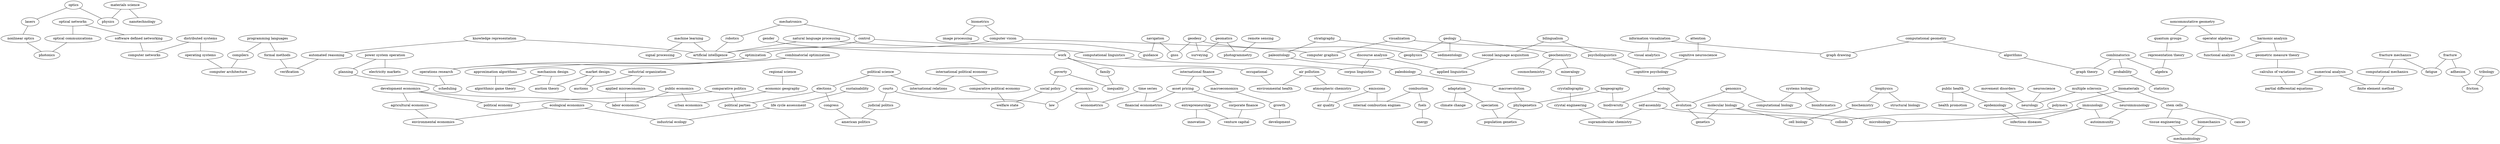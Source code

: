 strict graph "" {
	node [label="\N"];
	1024	[id=1024,
		label="optical networks",
		level=2,
		pos="-5451.674734375711,7258.943054238229",
		weight=0];
	3821	[id=3821,
		label="optical communications",
		level=2,
		pos="-4825.897613391371,7347.37157729958",
		weight=0];
	1024 -- 3821	[level=2];
	243	[id=243,
		label="software defined networking",
		level=2,
		pos="-6082.544621654033,7053.945631838479",
		weight=0];
	1024 -- 243	[level=2];
	1	[id=1,
		label="noncommutative geometry",
		level=2,
		pos="-1272.336509589205,7760.165755290073",
		weight=0];
	133	[id=133,
		label="quantum groups",
		level=2,
		pos="-1771.891784532853,7365.711358385288",
		weight=0];
	1 -- 133	[level=2];
	3984	[id=3984,
		label="operator algebras",
		level=2,
		pos="-543.2879152267814,7962.216043715287",
		weight=0];
	1 -- 3984	[level=2];
	1031	[id=1031,
		label=entrepreneurship,
		level=2,
		pos="-11873.024510146412,-3638.4452403891905",
		weight=0];
	1153	[id=1153,
		label=innovation,
		level=2,
		pos="-12134.849808672981,-4342.068312650727",
		weight=0];
	1031 -- 1153	[level=2];
	1984	[id=1984,
		label="venture capital",
		level=2,
		pos="-11082.54295085649,-3790.747582162146",
		weight=0];
	1031 -- 1984	[level=2];
	4615	[id=4615,
		label=immunology,
		level=2,
		pos="8020.73651997288,-92.63455163045258",
		weight=0];
	2203	[id=2203,
		label=microbiology,
		level=2,
		pos="7466.897753585333,403.80309592386305",
		weight=0];
	4615 -- 2203	[level=2];
	2321	[id=2321,
		label="infectious diseases",
		level=2,
		pos="8138.697008892109,-914.1394133263736",
		weight=0];
	4615 -- 2321	[level=2];
	4566	[id=4566,
		label=autoimmunity,
		level=2,
		pos="7990.219691841976,-692.8981049026964",
		weight=0];
	4615 -- 4566	[level=2];
	1033	[id=1033,
		label="public health",
		level=2,
		pos="9303.377779496888,-1967.5292282652417",
		weight=0];
	4775	[id=4775,
		label=epidemiology,
		level=2,
		pos="8798.082580606086,-1587.0538645674344",
		weight=0];
	1033 -- 4775	[level=2];
	1281	[id=1281,
		label="health promotion",
		level=2,
		pos="9955.53016907219,-2026.8292110106825",
		weight=0];
	1033 -- 1281	[level=2];
	3082	[id=3082,
		label=poverty,
		level=1,
		pos="-5824.8828443843095,-6928.313817482523",
		weight=0];
	1626	[id=1626,
		label="social policy",
		level=1,
		pos="-5742.756749200288,-6392.805887314959",
		weight=0];
	3082 -- 1626	[level=1];
	3796	[id=3796,
		label=inequality,
		level=1,
		pos="-6479.727141496565,-6705.902827006777",
		weight=0];
	3082 -- 3796	[level=1];
	3594	[id=3594,
		label="development economics",
		level=1,
		pos="-5159.879929822398,-2753.2953300237687",
		weight=0];
	1556	[id=1556,
		label="agricultural economics",
		level=2,
		pos="-5277.784505546486,-3487.229951943766",
		weight=0];
	3594 -- 1556	[level=2];
	3868	[id=3868,
		label="political economy",
		level=1,
		pos="-5823.94357807306,-2701.141042081803",
		weight=0];
	3594 -- 3868	[level=1];
	3997	[id=3997,
		label="labor economics",
		level=1,
		pos="-4655.4810564774,-2862.6623995799664",
		weight=0];
	3594 -- 3997	[level=1];
	3084	[id=3084,
		label=stratigraphy,
		level=1,
		pos="1041.0201707905405,-2247.7887344957894",
		weight=0];
	1631	[id=1631,
		label=paleontology,
		level=1,
		pos="1985.4472169203696,-1960.4306124217317",
		weight=0];
	3084 -- 1631	[level=1];
	1520	[id=1520,
		label=sedimentology,
		level=1,
		pos="427.7475501182418,-2725.9980454505335",
		weight=0];
	3084 -- 1520	[level=1];
	2067	[id=2067,
		label="comparative politics",
		level=1,
		pos="-6261.244230989432,-2980.915095018214",
		weight=0];
	2833	[id=2833,
		label="political parties",
		level=1,
		pos="-6213.475714561201,-3723.612198741823",
		weight=0];
	2067 -- 2833	[level=1];
	2067 -- 3868	[level=1];
	4358	[id=4358,
		label="environmental economics",
		level=2,
		pos="-4875.174331838194,-4022.2881220231848",
		weight=0];
	1556 -- 4358	[level=2];
	2068	[id=2068,
		label=neuroscience,
		level=2,
		pos="9588.049445007093,-3501.9990374853655",
		weight=0];
	804	[id=804,
		label=neurology,
		level=2,
		pos="9269.555071194352,-4092.389071214575",
		weight=0];
	2068 -- 804	[level=2];
	3604	[id=3604,
		label=courts,
		level=2,
		pos="-8186.816176246927,-3254.4538980224233",
		weight=0];
	1420	[id=1420,
		label=law,
		level=2,
		pos="-8150.925961016006,-3847.203759862796",
		weight=0];
	3604 -- 1420	[level=2];
	909	[id=909,
		label="judicial politics",
		level=2,
		pos="-7786.192232420609,-2988.4095476369284",
		weight=0];
	3604 -- 909	[level=2];
	3613	[id=3613,
		label=gender,
		level=2,
		pos="-8180.549833161715,-7151.519842941876",
		weight=0];
	3695	[id=3695,
		label=work,
		level=2,
		pos="-7336.886113150142,-7151.310011747268",
		weight=0];
	3613 -- 3695	[level=2];
	3104	[id=3104,
		label="industrial organization",
		level=1,
		pos="-3976.4522450523295,-2565.2267308272903",
		weight=0];
	4188	[id=4188,
		label=auctions,
		level=1,
		pos="-4223.5435924322155,-1938.9668117993385",
		weight=0];
	3104 -- 4188	[level=1];
	2453	[id=2453,
		label="applied microeconomics",
		level=1,
		pos="-4564.062678464804,-2488.2280547356486",
		weight=0];
	3104 -- 2453	[level=1];
	1060	[id=1060,
		label=mechatronics,
		level=1,
		pos="-2944.4485376768716,-903.164277440106",
		weight=0];
	3195	[id=3195,
		label=robotics,
		level=1,
		pos="-2482.1150230793082,-294.35449483269196",
		weight=0];
	1060 -- 3195	[level=1];
	3756	[id=3756,
		label=control,
		level=1,
		pos="-2804.030376341181,-1326.436463555587",
		weight=0];
	1060 -- 3756	[level=1];
	4644	[id=4644,
		label="knowledge representation",
		level=1,
		pos="-3441.578797603291,970.2276011393969",
		weight=0];
	3582	[id=3582,
		label="automated reasoning",
		level=1,
		pos="-4215.040240110292,1453.844639826097",
		weight=0];
	4644 -- 3582	[level=1];
	3970	[id=3970,
		label="artificial intelligence",
		level=1,
		pos="-2428.5616851570085,683.2055819197957",
		weight=0];
	4644 -- 3970	[level=1];
	1062	[id=1062,
		label="harmonic analysis",
		level=2,
		pos="-281.8022692464015,9267.264235060948",
		weight=0];
	2772	[id=2772,
		label="geometric measure theory",
		level=2,
		pos="-586.4495971508363,9671.162704892975",
		weight=0];
	1062 -- 2772	[level=2];
	4072	[id=4072,
		label="functional analysis",
		level=2,
		pos="-276.8889577682458,8578.921660372978",
		weight=0];
	1062 -- 4072	[level=2];
	4648	[id=4648,
		label=adaptation,
		level=2,
		pos="4171.898685901951,-1829.7709589952642",
		weight=0];
	3120	[id=3120,
		label="climate change",
		level=2,
		pos="3651.6495408290803,-2216.7217412183036",
		weight=0];
	4648 -- 3120	[level=2];
	4376	[id=4376,
		label=speciation,
		level=2,
		pos="4124.903327636306,-1326.7702647407834",
		weight=0];
	4648 -- 4376	[level=2];
	4652	[id=4652,
		label="self-assembly",
		level=2,
		pos="1579.339089497579,-6666.406473523435",
		weight=0];
	4508	[id=4508,
		label="supramolecular chemistry",
		level=2,
		pos="912.800109151947,-7079.437228788081",
		weight=0];
	4652 -- 4508	[level=2];
	3520	[id=3520,
		label=colloids,
		level=2,
		pos="2375.7609692677966,-6880.675648408375",
		weight=0];
	4652 -- 3520	[level=2];
	558	[id=558,
		label="market design",
		level=1,
		pos="-3877.034598773116,-1849.381126390423",
		weight=0];
	558 -- 4188	[level=1];
	2533	[id=2533,
		label="auction theory",
		level=1,
		pos="-3880.5497202973115,-2421.9282471847478",
		weight=0];
	558 -- 2533	[level=1];
	1587	[id=1587,
		label=attention,
		level=2,
		pos="2331.6623224041473,6231.797212871569",
		weight=0];
	174	[id=174,
		label="cognitive neuroscience",
		level=2,
		pos="1929.8836817169104,5671.187670850003",
		weight=0];
	1587 -- 174	[level=2];
	4664	[id=4664,
		label=bilingualism,
		level=2,
		pos="839.4928971787837,4333.259678692613",
		weight=0];
	1849	[id=1849,
		label="second language acquisition",
		level=2,
		pos="603.5829190228892,3789.931863372116",
		weight=0];
	4664 -- 1849	[level=2];
	2923	[id=2923,
		label=psycholinguistics,
		level=2,
		pos="1293.2225771994933,4968.878777879206",
		weight=0];
	4664 -- 2923	[level=2];
	3130	[id=3130,
		label="materials science",
		level=2,
		pos="-7297.814127203651,10440.039680355394",
		weight=0];
	3895	[id=3895,
		label=physics,
		level=2,
		pos="-6943.28160400376,9831.853526198882",
		weight=0];
	3130 -- 3895	[level=2];
	2031	[id=2031,
		label=nanotechnology,
		level=2,
		pos="-7802.128808731524,10212.76242090412",
		weight=0];
	3130 -- 2031	[level=2];
	2109	[id=2109,
		label="political science",
		level=1,
		pos="-6126.777110589484,-5027.879719952552",
		weight=0];
	746	[id=746,
		label="international relations",
		level=1,
		pos="-6849.366334882063,-5038.681982096749",
		weight=0];
	2109 -- 746	[level=1];
	4337	[id=4337,
		label=elections,
		level=1,
		pos="-6306.654178489837,-4336.070336254272",
		weight=0];
	2109 -- 4337	[level=1];
	3646	[id=3646,
		label=biomaterials,
		level=2,
		pos="4121.968994617709,-7355.62437283594",
		weight=0];
	4190	[id=4190,
		label="stem cells",
		level=2,
		pos="5106.640399742254,-7217.863057492835",
		weight=0];
	3646 -- 4190	[level=2];
	1289	[id=1289,
		label=polymers,
		level=2,
		pos="3298.6372433685046,-7040.1471440136165",
		weight=0];
	3646 -- 1289	[level=2];
	2111	[id=2111,
		label="international finance",
		level=2,
		pos="-10441.89005529617,-2713.9016539652866",
		weight=0];
	2757	[id=2757,
		label=macroeconomics,
		level=2,
		pos="-10831.67896089372,-2045.0210571540854",
		weight=0];
	2111 -- 2757	[level=2];
	2272	[id=2272,
		label="asset pricing",
		level=2,
		pos="-9946.39968681676,-3160.880063851961",
		weight=0];
	2111 -- 2272	[level=2];
	64	[id=64,
		label="distributed systems",
		level=2,
		pos="-5688.047430605504,5651.654882749309",
		weight=0];
	576	[id=576,
		label="operating systems",
		level=1,
		pos="-5859.90436434628,4822.94160423613",
		weight=0];
	64 -- 576	[level=2];
	937	[id=937,
		label="computer networks",
		level=2,
		pos="-6038.53700669708,6329.599170337102",
		weight=0];
	64 -- 937	[level=2];
	1466	[id=1466,
		label="computer architecture",
		level=1,
		pos="-5410.468202767326,4330.23165116317",
		weight=0];
	576 -- 1466	[level=1];
	3648	[id=3648,
		label="multiple sclerosis",
		level=2,
		pos="8660.13063185205,-2999.6729199188703",
		weight=0];
	3264	[id=3264,
		label=neuroimmunology,
		level=2,
		pos="8281.992219729445,-1698.5744685276995",
		weight=0];
	3648 -- 3264	[level=2];
	3648 -- 804	[level=2];
	74	[id=74,
		label=optics,
		level=2,
		pos="-6494.121732172142,9312.908053283305",
		weight=0];
	604	[id=604,
		label=lasers,
		level=2,
		pos="-5893.217662369134,8714.008523468474",
		weight=0];
	74 -- 604	[level=2];
	74 -- 3895	[level=2];
	83	[id=83,
		label="molecular biology",
		level=2,
		pos="6968.504147673692,1051.6962426287032",
		weight=0];
	83 -- 2203	[level=2];
	4513	[id=4513,
		label="cell biology",
		level=2,
		pos="7149.255074518709,1952.3175244715212",
		weight=0];
	83 -- 4513	[level=2];
	933	[id=933,
		label=genetics,
		level=2,
		pos="6144.645816710619,547.1491959242206",
		weight=0];
	83 -- 933	[level=2];
	1113	[id=1113,
		label=fracture,
		level=2,
		pos="529.4280206563521,12301.080907448451",
		weight=0];
	4702	[id=4702,
		label=adhesion,
		level=2,
		pos="1091.2422927796927,12248.471170041379",
		weight=0];
	1113 -- 4702	[level=2];
	254	[id=254,
		label=fatigue,
		level=2,
		pos="174.2921111116241,11931.044795959908",
		weight=0];
	1113 -- 254	[level=2];
	206	[id=206,
		label="welfare state",
		level=1,
		pos="-6222.191531218724,-6011.486878743776",
		weight=0];
	1626 -- 206	[level=1];
	3163	[id=3163,
		label=economics,
		level=2,
		pos="-8563.395922038304,-3934.923599165678",
		weight=0];
	4467	[id=4467,
		label=econometrics,
		level=2,
		pos="-8863.723384226942,-4172.4335799746",
		weight=0];
	3163 -- 4467	[level=2];
	3163 -- 1420	[level=2];
	1774	[id=1774,
		label="nonlinear optics",
		level=2,
		pos="-5205.712074618848,8516.709805023464",
		weight=0];
	604 -- 1774	[level=2];
	3675	[id=3675,
		label="fracture mechanics",
		level=2,
		pos="290.21733597446087,11442.98360035566",
		weight=0];
	3819	[id=3819,
		label="computational mechanics",
		level=2,
		pos="552.4060635777561,10757.188653929074",
		weight=0];
	3675 -- 3819	[level=2];
	3675 -- 254	[level=2];
	4186	[id=4186,
		label="power system operation",
		level=2,
		pos="-2305.6953388144466,-4682.549859291771",
		weight=0];
	3201	[id=3201,
		label="electricity markets",
		level=2,
		pos="-2180.7076929499262,-5463.764183255696",
		weight=0];
	4186 -- 3201	[level=2];
	3324	[id=3324,
		label=planning,
		level=2,
		pos="-2377.9368311562157,-3936.5516551185783",
		weight=0];
	4186 -- 3324	[level=2];
	1119	[id=1119,
		label="international political economy",
		level=1,
		pos="-6821.474276038169,-5492.902644186147",
		weight=0];
	2667	[id=2667,
		label="comparative political economy",
		level=1,
		pos="-6342.8967950123,-5605.462962188469",
		weight=0];
	1119 -- 2667	[level=1];
	1119 -- 746	[level=1];
	2163	[id=2163,
		label=paleobiology,
		level=1,
		pos="2511.713016032303,-1699.714527318164",
		weight=0];
	1631 -- 2163	[level=1];
	2146	[id=2146,
		label=sustainability,
		level=2,
		pos="-4339.2666031456365,-6042.106200519655",
		weight=0];
	1768	[id=1768,
		label="life cycle assessment",
		level=2,
		pos="-4695.56041260964,-5563.092255378818",
		weight=0];
	2146 -- 1768	[level=2];
	2387	[id=2387,
		label="tissue engineering",
		level=2,
		pos="5852.520184541507,-7528.054642995401",
		weight=0];
	4190 -- 2387	[level=2];
	2467	[id=2467,
		label=cancer,
		level=2,
		pos="5689.62874192779,-6492.65854012929",
		weight=0];
	4190 -- 2467	[level=2];
	362	[id=362,
		label=friction,
		level=2,
		pos="1637.8742289785205,12359.910008090848",
		weight=0];
	4702 -- 362	[level=2];
	1462	[id=1462,
		label=verification,
		level=1,
		pos="-4897.402003430819,1903.1384400708268",
		weight=0];
	3582 -- 1462	[level=1];
	1639	[id=1639,
		label=biogeography,
		level=2,
		pos="3650.0901683429865,60.39038309293796",
		weight=0];
	1796	[id=1796,
		label=biodiversity,
		level=2,
		pos="4275.694645167691,430.0599736441373",
		weight=0];
	1639 -- 1796	[level=2];
	1937	[id=1937,
		label=phylogenetics,
		level=1,
		pos="3154.9759189783226,-382.7546962364652",
		weight=0];
	1639 -- 1937	[level=2];
	2665	[id=2665,
		label=biophysics,
		level=2,
		pos="7537.303239395344,3404.900560483499",
		weight=0];
	2715	[id=2715,
		label=biochemistry,
		level=2,
		pos="7299.10789061717,2595.308849505292",
		weight=0];
	2665 -- 2715	[level=2];
	1306	[id=1306,
		label="structural biology",
		level=2,
		pos="8244.457127826521,3846.0111592572553",
		weight=0];
	2665 -- 1306	[level=2];
	2155	[id=2155,
		label=geology,
		level=1,
		pos="-238.25782308883515,-3148.850778709472",
		weight=0];
	2800	[id=2800,
		label=geochemistry,
		level=2,
		pos="-418.8285703204787,-4143.44029910766",
		weight=0];
	2155 -- 2800	[level=2];
	2973	[id=2973,
		label=geophysics,
		level=1,
		pos="-754.2610673754499,-2823.8683752859356",
		weight=0];
	2155 -- 2973	[level=1];
	2155 -- 1520	[level=1];
	2667 -- 206	[level=1];
	1135	[id=1135,
		label=visualization,
		level=2,
		pos="-2155.2148592840344,2976.883588549047",
		weight=0];
	282	[id=282,
		label="visual analytics",
		level=2,
		pos="-1880.2382637349695,3352.4028908668784",
		weight=0];
	1135 -- 282	[level=2];
	4603	[id=4603,
		label="computer graphics",
		level=2,
		pos="-2528.7643199913755,2326.802618405444",
		weight=0];
	1135 -- 4603	[level=2];
	2714	[id=2714,
		label=family,
		level=2,
		pos="-6663.417660322365,-7194.103413279372",
		weight=0];
	3695 -- 2714	[level=2];
	2260	[id=2260,
		label=occupational,
		level=2,
		pos="-7295.861089381657,-7613.948534216923",
		weight=0];
	3695 -- 2260	[level=2];
	4272	[id=4272,
		label=macroevolution,
		level=1,
		pos="2949.340707726135,-1184.0947567381577",
		weight=0];
	2163 -- 4272	[level=1];
	2676	[id=2676,
		label=geodesy,
		level=1,
		pos="-862.5884880013646,-2007.561178959541",
		weight=0];
	1946	[id=1946,
		label=gnss,
		level=1,
		pos="-1180.1763938121276,-1608.9555779918642",
		weight=0];
	2676 -- 1946	[level=1];
	2676 -- 2973	[level=1];
	2517	[id=2517,
		label=surveying,
		level=2,
		pos="-437.6441382725059,-2144.8906086166826",
		weight=0];
	2676 -- 2517	[level=2];
	1656	[id=1656,
		label="natural language processing",
		level=2,
		pos="-1913.6503550200218,1101.7764443197018",
		weight=0];
	337	[id=337,
		label="computational linguistics",
		level=2,
		pos="-1299.276456109069,1807.2468955860354",
		weight=0];
	1656 -- 337	[level=2];
	1656 -- 3970	[level=2];
	1144	[id=1144,
		label=ecology,
		level=2,
		pos="4902.126248466102,725.6123802987485",
		weight=0];
	2816	[id=2816,
		label=evolution,
		level=2,
		pos="5396.45895975038,348.54408096400203",
		weight=0];
	1144 -- 2816	[level=2];
	1144 -- 1796	[level=2];
	3195 -- 3970	[level=1];
	126	[id=126,
		label=combinatorics,
		level=2,
		pos="-3118.971563990306,6280.291270707557",
		weight=0];
	852	[id=852,
		label=probability,
		level=2,
		pos="-2978.0616893641345,6927.383330010311",
		weight=0];
	126 -- 852	[level=2];
	3926	[id=3926,
		label=algebra,
		level=2,
		pos="-2780.79047334537,6745.006111307623",
		weight=0];
	126 -- 3926	[level=2];
	475	[id=475,
		label="graph theory",
		level=2,
		pos="-3330.9804736839387,5740.32490420911",
		weight=0];
	126 -- 475	[level=2];
	132	[id=132,
		label="systems biology",
		level=2,
		pos="6642.893954510946,-636.7374461873399",
		weight=0];
	1861	[id=1861,
		label="computational biology",
		level=2,
		pos="6320.7240026902855,-195.75833234350853",
		weight=0];
	132 -- 1861	[level=2];
	3035	[id=3035,
		label=bioinformatics,
		level=2,
		pos="6526.932339142921,-1329.0047691892944",
		weight=0];
	132 -- 3035	[level=2];
	2822	[id=2822,
		label="representation theory",
		level=2,
		pos="-2273.816292591043,7091.3207727587815",
		weight=0];
	133 -- 2822	[level=2];
	3208	[id=3208,
		label=genomics,
		level=2,
		pos="5598.466250678048,12.817262710377374",
		weight=0];
	3208 -- 2816	[level=2];
	3208 -- 1861	[level=2];
	1175	[id=1175,
		label="air pollution",
		level=2,
		pos="-7348.528272992843,-8470.415065445335",
		weight=0];
	3451	[id=3451,
		label="atmospheric chemistry",
		level=2,
		pos="-7332.527973529852,-9316.939583535222",
		weight=0];
	1175 -- 3451	[level=2];
	1943	[id=1943,
		label="environmental health",
		level=2,
		pos="-7160.364526405141,-8014.948995460772",
		weight=0];
	1175 -- 1943	[level=2];
	2714 -- 3796	[level=2];
	2715 -- 4513	[level=2];
	679	[id=679,
		label="machine learning",
		level=2,
		pos="-1424.5915242078877,406.645473270642",
		weight=0];
	761	[id=761,
		label="signal processing",
		level=2,
		pos="-861.788565889,1201.066605077793",
		weight=0];
	679 -- 761	[level=2];
	679 -- 3970	[level=2];
	4775 -- 2321	[level=2];
	4267	[id=4267,
		label="combinatorial optimization",
		level=1,
		pos="-3363.3475501004514,-2502.0448330326612",
		weight=0];
	4416	[id=4416,
		label="operations research",
		level=1,
		pos="-2617.1565337804964,-2688.72459019254",
		weight=0];
	4267 -- 4416	[level=1];
	4992	[id=4992,
		label="approximation algorithms",
		level=1,
		pos="-3382.25892059625,-1908.0544595581014",
		weight=0];
	4267 -- 4992	[level=1];
	3803	[id=3803,
		label=optimization,
		level=1,
		pos="-2371.519197493404,-2020.0520197963772",
		weight=0];
	3756 -- 3803	[level=1];
	1414	[id=1414,
		label=guidance,
		level=1,
		pos="-1970.682421658021,-1315.1589725614253",
		weight=0];
	3756 -- 1414	[level=1];
	2948	[id=2948,
		label="cognitive psychology",
		level=2,
		pos="1692.5062831161845,5137.153929448875",
		weight=0];
	174 -- 2948	[level=2];
	1200	[id=1200,
		label=biometrics,
		level=2,
		pos="-3321.622144203956,1949.7985895855577",
		weight=0];
	3323	[id=3323,
		label="computer vision",
		level=2,
		pos="-2748.123229798978,1514.3345884495857",
		weight=0];
	1200 -- 3323	[level=2];
	2826	[id=2826,
		label="image processing",
		level=2,
		pos="-3937.01005766034,2312.852005960698",
		weight=0];
	1200 -- 2826	[level=2];
	4272 -- 1937	[level=1];
	691	[id=691,
		label="discourse analysis",
		level=2,
		pos="-331.1805320884899,2915.4132014256934",
		weight=0];
	2457	[id=2457,
		label="corpus linguistics",
		level=2,
		pos="-873.6407987922111,2312.988103850337",
		weight=0];
	691 -- 2457	[level=2];
	981	[id=981,
		label="applied linguistics",
		level=2,
		pos="206.28949163305904,3342.15829927576",
		weight=0];
	691 -- 981	[level=2];
	694	[id=694,
		label="mechanism design",
		level=1,
		pos="-3486.69695190853,-2311.311403913476",
		weight=0];
	2447	[id=2447,
		label="algorithmic game theory",
		level=1,
		pos="-3915.0376412588403,-1711.8149514295947",
		weight=0];
	694 -- 2447	[level=1];
	694 -- 2533	[level=1];
	702	[id=702,
		label="information visualization",
		level=2,
		pos="-2379.7664560772655,3738.002788657287",
		weight=0];
	702 -- 282	[level=2];
	2386	[id=2386,
		label="graph drawing",
		level=2,
		pos="-2815.490248856871,3868.452365645267",
		weight=0];
	702 -- 2386	[level=2];
	3264 -- 4566	[level=2];
	3331	[id=3331,
		label=growth,
		level=2,
		pos="-11205.55610799361,-1548.7676817991983",
		weight=0];
	2757 -- 3331	[level=2];
	4806	[id=4806,
		label="programming languages",
		level=1,
		pos="-5121.681868558707,3248.566941738443",
		weight=0];
	2259	[id=2259,
		label=compilers,
		level=1,
		pos="-4807.768596648635,3830.537862684944",
		weight=0];
	4806 -- 2259	[level=1];
	2305	[id=2305,
		label="formal methods",
		level=1,
		pos="-5558.356043440043,2295.6712731268344",
		weight=0];
	4806 -- 2305	[level=1];
	2762	[id=2762,
		label="regional science",
		level=2,
		pos="-6810.619492774724,-1615.8465859271864",
		weight=0];
	2939	[id=2939,
		label="economic geography",
		level=2,
		pos="-6344.974647399622,-1760.9969052337551",
		weight=0];
	2762 -- 2939	[level=2];
	4298	[id=4298,
		label="ecological economics",
		level=2,
		pos="-5226.837170644585,-4569.704570165152",
		weight=0];
	4298 -- 4358	[level=2];
	2895	[id=2895,
		label="industrial ecology",
		level=2,
		pos="-5184.036506212968,-4933.972416265306",
		weight=0];
	4298 -- 2895	[level=2];
	3789	[id=3789,
		label="public economics",
		level=2,
		pos="-5216.957776218835,-2244.7233034419664",
		weight=0];
	2462	[id=2462,
		label="urban economics",
		level=2,
		pos="-5761.954357160791,-1859.6176803180626",
		weight=0];
	3789 -- 2462	[level=2];
	3789 -- 3997	[level=2];
	2766	[id=2766,
		label=geomatics,
		level=2,
		pos="66.54993404355064,-1660.7606539938508",
		weight=0];
	3892	[id=3892,
		label=photogrammetry,
		level=2,
		pos="485.66684103175845,-1133.6200023001632",
		weight=0];
	2766 -- 3892	[level=2];
	2766 -- 2517	[level=2];
	1234	[id=1234,
		label="computational geometry",
		level=2,
		pos="-3396.997232321203,4245.023435437281",
		weight=0];
	1755	[id=1755,
		label=algorithms,
		level=2,
		pos="-3190.411306677228,4906.8100850783385",
		weight=0];
	1234 -- 1755	[level=2];
	1234 -- 2386	[level=2];
	2259 -- 1466	[level=1];
	2260 -- 1943	[level=2];
	2793	[id=2793,
		label="calculus of variations",
		level=2,
		pos="-902.3359112046273,9969.438316465032",
		weight=0];
	2772 -- 2793	[level=2];
	1755 -- 475	[level=2];
	3803 -- 4416	[level=1];
	1831	[id=1831,
		label="financial econometrics",
		level=2,
		pos="-9230.374369153784,-3168.615276579285",
		weight=0];
	2272 -- 1831	[level=2];
	3946	[id=3946,
		label="corporate finance",
		level=2,
		pos="-10397.507437214183,-3974.3494838137913",
		weight=0];
	2272 -- 3946	[level=2];
	1768 -- 2895	[level=2];
	3017	[id=3017,
		label="partial differential equations",
		level=2,
		pos="-1482.9139217330967,10324.205087770946",
		weight=0];
	2793 -- 3017	[level=2];
	1882	[id=1882,
		label="finite element method",
		level=2,
		pos="-187.72835917749222,10787.462934121811",
		weight=0];
	3819 -- 1882	[level=2];
	4398	[id=4398,
		label=photonics,
		level=2,
		pos="-4804.720086013204,7942.999023814989",
		weight=0];
	3821 -- 4398	[level=2];
	1774 -- 4398	[level=2];
	4380	[id=4380,
		label=mineralogy,
		level=2,
		pos="-341.1310625392623,-5166.157934403943",
		weight=0];
	2800 -- 4380	[level=2];
	2414	[id=2414,
		label=cosmochemistry,
		level=2,
		pos="-118.59832676057937,-4723.162677794209",
		weight=0];
	2800 -- 2414	[level=2];
	241	[id=241,
		label="remote sensing",
		level=2,
		pos="1128.0974925481744,-403.53325763935476",
		weight=0];
	241 -- 3892	[level=2];
	4337 -- 2833	[level=1];
	3857	[id=3857,
		label=congress,
		level=1,
		pos="-6860.4917202421975,-3692.977342592252",
		weight=0];
	4337 -- 3857	[level=1];
	243 -- 937	[level=2];
	2292	[id=2292,
		label="numerical analysis",
		level=2,
		pos="-855.245751222627,10734.418313295486",
		weight=0];
	2292 -- 1882	[level=2];
	2292 -- 3017	[level=2];
	4346	[id=4346,
		label="time series",
		level=2,
		pos="-9166.980423469859,-3901.920733838866",
		weight=0];
	4346 -- 1831	[level=2];
	4346 -- 4467	[level=2];
	3323 -- 3970	[level=2];
	3323 -- 4603	[level=2];
	1443	[id=1443,
		label=scheduling,
		level=2,
		pos="-2185.67881608192,-3319.8545366490735",
		weight=0];
	3324 -- 1443	[level=2];
	2816 -- 933	[level=2];
	2305 -- 1462	[level=1];
	4567	[id=4567,
		label=development,
		level=2,
		pos="-11382.406729562837,-1007.3545255926812",
		weight=0];
	3331 -- 4567	[level=2];
	2822 -- 3926	[level=2];
	1289 -- 3520	[level=2];
	1951	[id=1951,
		label="american politics",
		level=1,
		pos="-7311.435271994325,-3104.380804985022",
		weight=0];
	3857 -- 1951	[level=1];
	455	[id=455,
		label="population genetics",
		level=2,
		pos="3574.5265663141395,-957.9892239115288",
		weight=0];
	4376 -- 455	[level=2];
	4379	[id=4379,
		label="movement disorders",
		level=2,
		pos="9988.500190046765,-4341.379938366579",
		weight=0];
	4379 -- 804	[level=2];
	328	[id=328,
		label=crystallography,
		level=2,
		pos="-106.49761971431526,-5927.250956452777",
		weight=0];
	4380 -- 328	[level=2];
	1849 -- 981	[level=2];
	1851	[id=1851,
		label=combustion,
		level=2,
		pos="-9867.440785229055,-9456.572198681348",
		weight=0];
	3903	[id=3903,
		label=fuels,
		level=2,
		pos="-10528.526628589456,-8925.9393903791",
		weight=0];
	1851 -- 3903	[level=2];
	2038	[id=2038,
		label="internal combustion engines",
		level=2,
		pos="-9195.261764639186,-9420.616965819865",
		weight=0];
	1851 -- 2038	[level=2];
	2558	[id=2558,
		label=energy,
		level=2,
		pos="-11269.862960708011,-8464.829898022803",
		weight=0];
	3903 -- 2558	[level=2];
	4416 -- 1443	[level=2];
	3906	[id=3906,
		label=tribology,
		level=2,
		pos="1520.4050968786373,12900.289038232719",
		weight=0];
	3906 -- 362	[level=2];
	843	[id=843,
		label="crystal engineering",
		level=2,
		pos="322.8997596114697,-6535.735715502205",
		weight=0];
	328 -- 843	[level=2];
	843 -- 4508	[level=2];
	337 -- 2457	[level=2];
	3539	[id=3539,
		label=mechanobiology,
		level=2,
		pos="6531.8700502567535,-7926.817209727804",
		weight=0];
	2387 -- 3539	[level=2];
	1492	[id=1492,
		label=statistics,
		level=2,
		pos="-3406.4449084945068,7281.6462647872695",
		weight=0];
	852 -- 1492	[level=2];
	2923 -- 2948	[level=2];
	3946 -- 1984	[level=2];
	888	[id=888,
		label=navigation,
		level=1,
		pos="-1490.0448075956226,-1984.8182524980075",
		weight=0];
	888 -- 1414	[level=1];
	888 -- 1946	[level=1];
	2939 -- 2462	[level=2];
	1955	[id=1955,
		label="air quality",
		level=2,
		pos="-7933.571556345277,-9591.565393121844",
		weight=0];
	3451 -- 1955	[level=2];
	4991	[id=4991,
		label=biomechanics,
		level=2,
		pos="7384.017842468893,-7945.215679672429",
		weight=0];
	4991 -- 3539	[level=2];
	4992 -- 2447	[level=1];
	393	[id=393,
		label=emissions,
		level=2,
		pos="-8572.255416887372,-9522.421417623591",
		weight=0];
	393 -- 1955	[level=2];
	393 -- 2038	[level=2];
	909 -- 1951	[level=2];
	3984 -- 4072	[level=2];
	1937 -- 455	[level=2];
	2453 -- 3997	[level=1];
}
